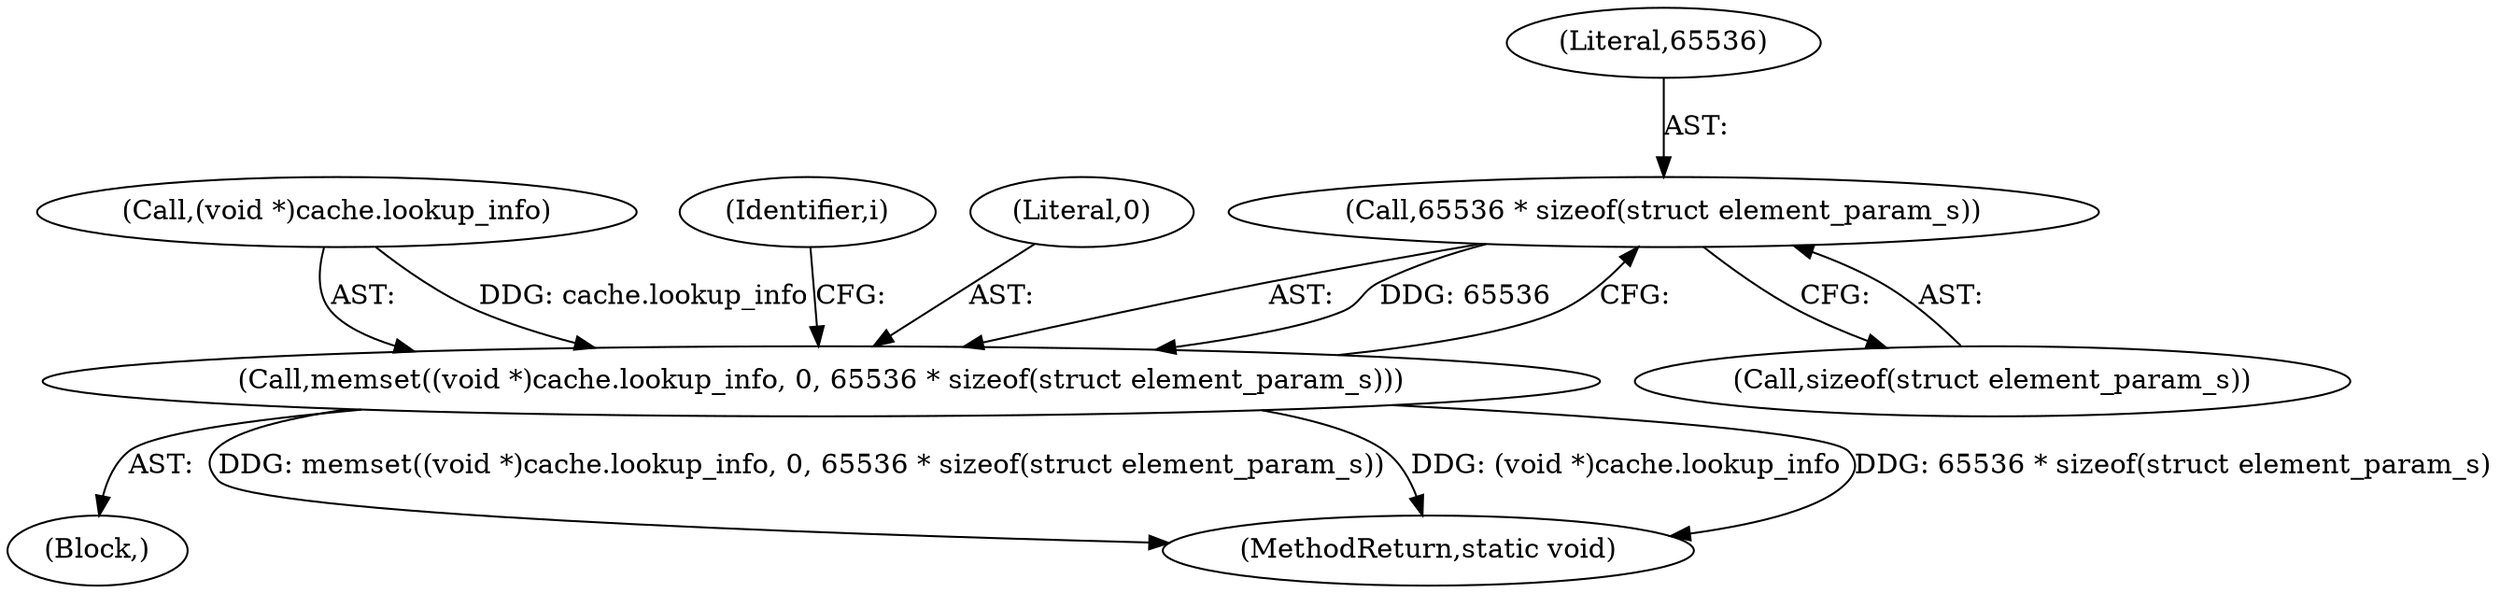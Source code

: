 digraph "0_nfdump_3b006ededaf351f1723aea6c727c9edd1b1fff9b@API" {
"1000198" [label="(Call,65536 * sizeof(struct element_param_s))"];
"1000191" [label="(Call,memset((void *)cache.lookup_info, 0, 65536 * sizeof(struct element_param_s)))"];
"1000192" [label="(Call,(void *)cache.lookup_info)"];
"1000191" [label="(Call,memset((void *)cache.lookup_info, 0, 65536 * sizeof(struct element_param_s)))"];
"1000200" [label="(Call,sizeof(struct element_param_s))"];
"1000204" [label="(Identifier,i)"];
"1000116" [label="(Block,)"];
"1000197" [label="(Literal,0)"];
"1000199" [label="(Literal,65536)"];
"1000198" [label="(Call,65536 * sizeof(struct element_param_s))"];
"1000647" [label="(MethodReturn,static void)"];
"1000198" -> "1000191"  [label="AST: "];
"1000198" -> "1000200"  [label="CFG: "];
"1000199" -> "1000198"  [label="AST: "];
"1000200" -> "1000198"  [label="AST: "];
"1000191" -> "1000198"  [label="CFG: "];
"1000198" -> "1000191"  [label="DDG: 65536"];
"1000191" -> "1000116"  [label="AST: "];
"1000192" -> "1000191"  [label="AST: "];
"1000197" -> "1000191"  [label="AST: "];
"1000204" -> "1000191"  [label="CFG: "];
"1000191" -> "1000647"  [label="DDG: memset((void *)cache.lookup_info, 0, 65536 * sizeof(struct element_param_s))"];
"1000191" -> "1000647"  [label="DDG: (void *)cache.lookup_info"];
"1000191" -> "1000647"  [label="DDG: 65536 * sizeof(struct element_param_s)"];
"1000192" -> "1000191"  [label="DDG: cache.lookup_info"];
}
